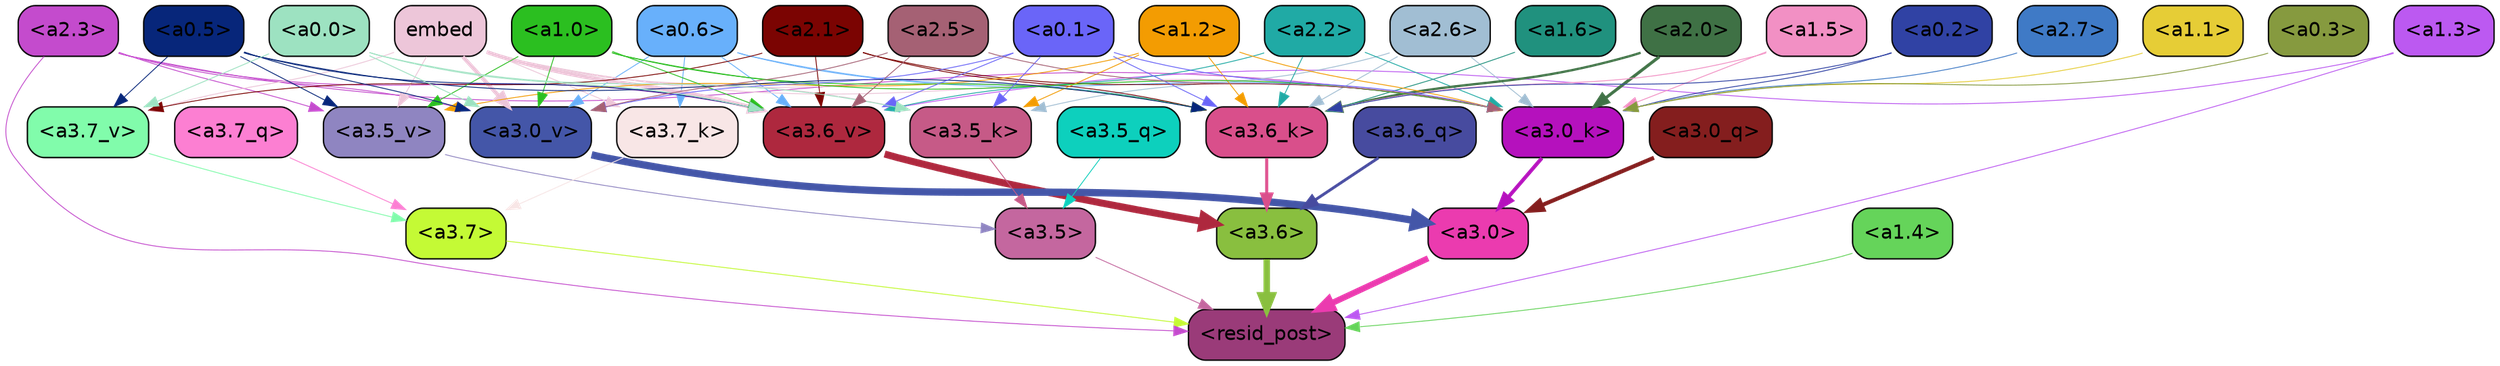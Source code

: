 strict digraph "" {
	graph [bgcolor=transparent,
		layout=dot,
		overlap=false,
		splines=true
	];
	"<a3.7>"	[color=black,
		fillcolor="#c4fa35",
		fontname=Helvetica,
		shape=box,
		style="filled, rounded"];
	"<resid_post>"	[color=black,
		fillcolor="#9a3b79",
		fontname=Helvetica,
		shape=box,
		style="filled, rounded"];
	"<a3.7>" -> "<resid_post>"	[color="#c4fa35",
		penwidth=0.6239100098609924];
	"<a3.6>"	[color=black,
		fillcolor="#89bf3f",
		fontname=Helvetica,
		shape=box,
		style="filled, rounded"];
	"<a3.6>" -> "<resid_post>"	[color="#89bf3f",
		penwidth=4.569062113761902];
	"<a3.5>"	[color=black,
		fillcolor="#c4679f",
		fontname=Helvetica,
		shape=box,
		style="filled, rounded"];
	"<a3.5>" -> "<resid_post>"	[color="#c4679f",
		penwidth=0.6];
	"<a3.0>"	[color=black,
		fillcolor="#eb3baf",
		fontname=Helvetica,
		shape=box,
		style="filled, rounded"];
	"<a3.0>" -> "<resid_post>"	[color="#eb3baf",
		penwidth=4.283544182777405];
	"<a2.3>"	[color=black,
		fillcolor="#c44bcd",
		fontname=Helvetica,
		shape=box,
		style="filled, rounded"];
	"<a2.3>" -> "<resid_post>"	[color="#c44bcd",
		penwidth=0.6];
	"<a3.0_k>"	[color=black,
		fillcolor="#b511bd",
		fontname=Helvetica,
		shape=box,
		style="filled, rounded"];
	"<a2.3>" -> "<a3.0_k>"	[color="#c44bcd",
		penwidth=0.6];
	"<a3.6_v>"	[color=black,
		fillcolor="#ae283e",
		fontname=Helvetica,
		shape=box,
		style="filled, rounded"];
	"<a2.3>" -> "<a3.6_v>"	[color="#c44bcd",
		penwidth=0.6];
	"<a3.5_v>"	[color=black,
		fillcolor="#8f85c1",
		fontname=Helvetica,
		shape=box,
		style="filled, rounded"];
	"<a2.3>" -> "<a3.5_v>"	[color="#c44bcd",
		penwidth=0.6];
	"<a3.0_v>"	[color=black,
		fillcolor="#4456a8",
		fontname=Helvetica,
		shape=box,
		style="filled, rounded"];
	"<a2.3>" -> "<a3.0_v>"	[color="#c44bcd",
		penwidth=0.6];
	"<a1.4>"	[color=black,
		fillcolor="#65d45a",
		fontname=Helvetica,
		shape=box,
		style="filled, rounded"];
	"<a1.4>" -> "<resid_post>"	[color="#65d45a",
		penwidth=0.6];
	"<a1.3>"	[color=black,
		fillcolor="#bc59f1",
		fontname=Helvetica,
		shape=box,
		style="filled, rounded"];
	"<a1.3>" -> "<resid_post>"	[color="#bc59f1",
		penwidth=0.6];
	"<a1.3>" -> "<a3.6_v>"	[color="#bc59f1",
		penwidth=0.6];
	"<a3.7_q>"	[color=black,
		fillcolor="#fc7fd2",
		fontname=Helvetica,
		shape=box,
		style="filled, rounded"];
	"<a3.7_q>" -> "<a3.7>"	[color="#fc7fd2",
		penwidth=0.6];
	"<a3.6_q>"	[color=black,
		fillcolor="#474b9f",
		fontname=Helvetica,
		shape=box,
		style="filled, rounded"];
	"<a3.6_q>" -> "<a3.6>"	[color="#474b9f",
		penwidth=2.0347584784030914];
	"<a3.5_q>"	[color=black,
		fillcolor="#0dd0bd",
		fontname=Helvetica,
		shape=box,
		style="filled, rounded"];
	"<a3.5_q>" -> "<a3.5>"	[color="#0dd0bd",
		penwidth=0.6];
	"<a3.0_q>"	[color=black,
		fillcolor="#841e1e",
		fontname=Helvetica,
		shape=box,
		style="filled, rounded"];
	"<a3.0_q>" -> "<a3.0>"	[color="#841e1e",
		penwidth=2.8635367155075073];
	"<a3.7_k>"	[color=black,
		fillcolor="#f8e6e6",
		fontname=Helvetica,
		shape=box,
		style="filled, rounded"];
	"<a3.7_k>" -> "<a3.7>"	[color="#f8e6e6",
		penwidth=0.6];
	"<a3.6_k>"	[color=black,
		fillcolor="#d94f8b",
		fontname=Helvetica,
		shape=box,
		style="filled, rounded"];
	"<a3.6_k>" -> "<a3.6>"	[color="#d94f8b",
		penwidth=2.1760786175727844];
	"<a3.5_k>"	[color=black,
		fillcolor="#c65a87",
		fontname=Helvetica,
		shape=box,
		style="filled, rounded"];
	"<a3.5_k>" -> "<a3.5>"	[color="#c65a87",
		penwidth=0.6];
	"<a3.0_k>" -> "<a3.0>"	[color="#b511bd",
		penwidth=2.632905662059784];
	"<a3.7_v>"	[color=black,
		fillcolor="#81fcab",
		fontname=Helvetica,
		shape=box,
		style="filled, rounded"];
	"<a3.7_v>" -> "<a3.7>"	[color="#81fcab",
		penwidth=0.6];
	"<a3.6_v>" -> "<a3.6>"	[color="#ae283e",
		penwidth=4.981305837631226];
	"<a3.5_v>" -> "<a3.5>"	[color="#8f85c1",
		penwidth=0.6];
	"<a3.0_v>" -> "<a3.0>"	[color="#4456a8",
		penwidth=5.168330669403076];
	"<a0.6>"	[color=black,
		fillcolor="#68b0fb",
		fontname=Helvetica,
		shape=box,
		style="filled, rounded"];
	"<a0.6>" -> "<a3.7_k>"	[color="#68b0fb",
		penwidth=0.6];
	"<a0.6>" -> "<a3.6_k>"	[color="#68b0fb",
		penwidth=0.6];
	"<a0.6>" -> "<a3.0_k>"	[color="#68b0fb",
		penwidth=0.6];
	"<a0.6>" -> "<a3.6_v>"	[color="#68b0fb",
		penwidth=0.6];
	"<a0.6>" -> "<a3.0_v>"	[color="#68b0fb",
		penwidth=0.6];
	embed	[color=black,
		fillcolor="#edc6d9",
		fontname=Helvetica,
		shape=box,
		style="filled, rounded"];
	embed -> "<a3.7_k>"	[color="#edc6d9",
		penwidth=0.6];
	embed -> "<a3.6_k>"	[color="#edc6d9",
		penwidth=0.6];
	embed -> "<a3.5_k>"	[color="#edc6d9",
		penwidth=0.6];
	embed -> "<a3.0_k>"	[color="#edc6d9",
		penwidth=0.6];
	embed -> "<a3.7_v>"	[color="#edc6d9",
		penwidth=0.6];
	embed -> "<a3.6_v>"	[color="#edc6d9",
		penwidth=2.7825746536254883];
	embed -> "<a3.5_v>"	[color="#edc6d9",
		penwidth=0.6];
	embed -> "<a3.0_v>"	[color="#edc6d9",
		penwidth=2.6950180530548096];
	"<a2.6>"	[color=black,
		fillcolor="#a1bed3",
		fontname=Helvetica,
		shape=box,
		style="filled, rounded"];
	"<a2.6>" -> "<a3.6_k>"	[color="#a1bed3",
		penwidth=0.6];
	"<a2.6>" -> "<a3.5_k>"	[color="#a1bed3",
		penwidth=0.6];
	"<a2.6>" -> "<a3.0_k>"	[color="#a1bed3",
		penwidth=0.6];
	"<a2.2>"	[color=black,
		fillcolor="#20aaa5",
		fontname=Helvetica,
		shape=box,
		style="filled, rounded"];
	"<a2.2>" -> "<a3.6_k>"	[color="#20aaa5",
		penwidth=0.6];
	"<a2.2>" -> "<a3.0_k>"	[color="#20aaa5",
		penwidth=0.6];
	"<a2.2>" -> "<a3.6_v>"	[color="#20aaa5",
		penwidth=0.6];
	"<a2.1>"	[color=black,
		fillcolor="#7b0402",
		fontname=Helvetica,
		shape=box,
		style="filled, rounded"];
	"<a2.1>" -> "<a3.6_k>"	[color="#7b0402",
		penwidth=0.6];
	"<a2.1>" -> "<a3.0_k>"	[color="#7b0402",
		penwidth=0.6];
	"<a2.1>" -> "<a3.7_v>"	[color="#7b0402",
		penwidth=0.6];
	"<a2.1>" -> "<a3.6_v>"	[color="#7b0402",
		penwidth=0.6];
	"<a2.0>"	[color=black,
		fillcolor="#3f7145",
		fontname=Helvetica,
		shape=box,
		style="filled, rounded"];
	"<a2.0>" -> "<a3.6_k>"	[color="#3f7145",
		penwidth=1.6382827460765839];
	"<a2.0>" -> "<a3.0_k>"	[color="#3f7145",
		penwidth=2.161143198609352];
	"<a1.6>"	[color=black,
		fillcolor="#20917e",
		fontname=Helvetica,
		shape=box,
		style="filled, rounded"];
	"<a1.6>" -> "<a3.6_k>"	[color="#20917e",
		penwidth=0.6];
	"<a1.5>"	[color=black,
		fillcolor="#f290c4",
		fontname=Helvetica,
		shape=box,
		style="filled, rounded"];
	"<a1.5>" -> "<a3.6_k>"	[color="#f290c4",
		penwidth=0.6];
	"<a1.5>" -> "<a3.0_k>"	[color="#f290c4",
		penwidth=0.6];
	"<a1.2>"	[color=black,
		fillcolor="#f39c02",
		fontname=Helvetica,
		shape=box,
		style="filled, rounded"];
	"<a1.2>" -> "<a3.6_k>"	[color="#f39c02",
		penwidth=0.6];
	"<a1.2>" -> "<a3.5_k>"	[color="#f39c02",
		penwidth=0.6];
	"<a1.2>" -> "<a3.0_k>"	[color="#f39c02",
		penwidth=0.6];
	"<a1.2>" -> "<a3.5_v>"	[color="#f39c02",
		penwidth=0.6];
	"<a1.0>"	[color=black,
		fillcolor="#2bbf20",
		fontname=Helvetica,
		shape=box,
		style="filled, rounded"];
	"<a1.0>" -> "<a3.6_k>"	[color="#2bbf20",
		penwidth=0.6];
	"<a1.0>" -> "<a3.0_k>"	[color="#2bbf20",
		penwidth=0.6];
	"<a1.0>" -> "<a3.6_v>"	[color="#2bbf20",
		penwidth=0.6];
	"<a1.0>" -> "<a3.5_v>"	[color="#2bbf20",
		penwidth=0.6];
	"<a1.0>" -> "<a3.0_v>"	[color="#2bbf20",
		penwidth=0.6];
	"<a0.5>"	[color=black,
		fillcolor="#07267a",
		fontname=Helvetica,
		shape=box,
		style="filled, rounded"];
	"<a0.5>" -> "<a3.6_k>"	[color="#07267a",
		penwidth=0.6];
	"<a0.5>" -> "<a3.7_v>"	[color="#07267a",
		penwidth=0.6];
	"<a0.5>" -> "<a3.6_v>"	[color="#07267a",
		penwidth=0.6];
	"<a0.5>" -> "<a3.5_v>"	[color="#07267a",
		penwidth=0.6];
	"<a0.5>" -> "<a3.0_v>"	[color="#07267a",
		penwidth=0.6];
	"<a0.2>"	[color=black,
		fillcolor="#3042a4",
		fontname=Helvetica,
		shape=box,
		style="filled, rounded"];
	"<a0.2>" -> "<a3.6_k>"	[color="#3042a4",
		penwidth=0.6];
	"<a0.2>" -> "<a3.0_k>"	[color="#3042a4",
		penwidth=0.6];
	"<a0.1>"	[color=black,
		fillcolor="#6a65f8",
		fontname=Helvetica,
		shape=box,
		style="filled, rounded"];
	"<a0.1>" -> "<a3.6_k>"	[color="#6a65f8",
		penwidth=0.6];
	"<a0.1>" -> "<a3.5_k>"	[color="#6a65f8",
		penwidth=0.6];
	"<a0.1>" -> "<a3.0_k>"	[color="#6a65f8",
		penwidth=0.6];
	"<a0.1>" -> "<a3.6_v>"	[color="#6a65f8",
		penwidth=0.6];
	"<a0.1>" -> "<a3.0_v>"	[color="#6a65f8",
		penwidth=0.6];
	"<a0.0>"	[color=black,
		fillcolor="#9de2c1",
		fontname=Helvetica,
		shape=box,
		style="filled, rounded"];
	"<a0.0>" -> "<a3.5_k>"	[color="#9de2c1",
		penwidth=0.6];
	"<a0.0>" -> "<a3.7_v>"	[color="#9de2c1",
		penwidth=0.6];
	"<a0.0>" -> "<a3.6_v>"	[color="#9de2c1",
		penwidth=0.6];
	"<a0.0>" -> "<a3.0_v>"	[color="#9de2c1",
		penwidth=0.6];
	"<a2.7>"	[color=black,
		fillcolor="#3f7ac6",
		fontname=Helvetica,
		shape=box,
		style="filled, rounded"];
	"<a2.7>" -> "<a3.0_k>"	[color="#3f7ac6",
		penwidth=0.6];
	"<a2.5>"	[color=black,
		fillcolor="#a56174",
		fontname=Helvetica,
		shape=box,
		style="filled, rounded"];
	"<a2.5>" -> "<a3.0_k>"	[color="#a56174",
		penwidth=0.6];
	"<a2.5>" -> "<a3.6_v>"	[color="#a56174",
		penwidth=0.6];
	"<a2.5>" -> "<a3.0_v>"	[color="#a56174",
		penwidth=0.6];
	"<a1.1>"	[color=black,
		fillcolor="#e6cd36",
		fontname=Helvetica,
		shape=box,
		style="filled, rounded"];
	"<a1.1>" -> "<a3.0_k>"	[color="#e6cd36",
		penwidth=0.6];
	"<a0.3>"	[color=black,
		fillcolor="#869a3f",
		fontname=Helvetica,
		shape=box,
		style="filled, rounded"];
	"<a0.3>" -> "<a3.0_k>"	[color="#869a3f",
		penwidth=0.6];
}
